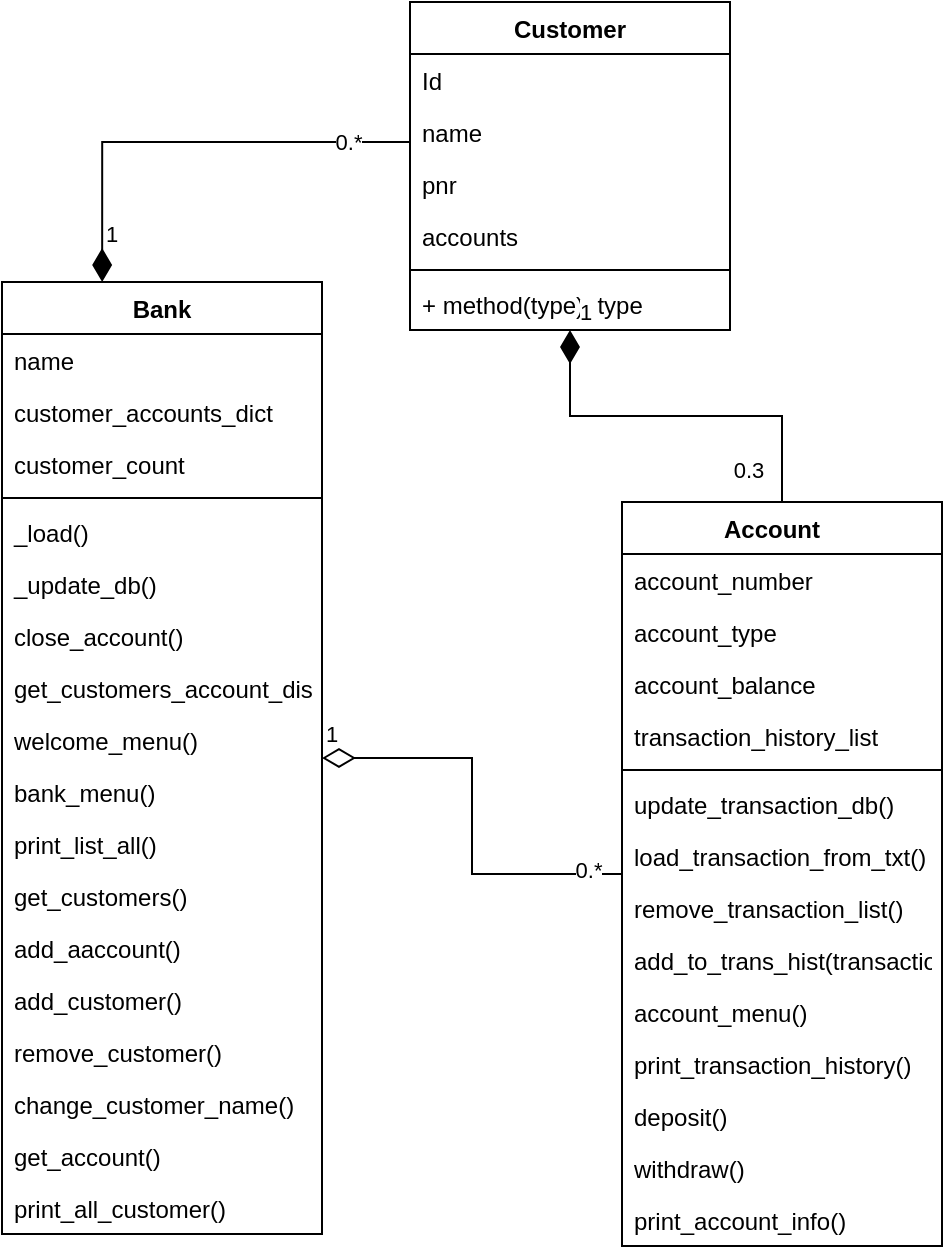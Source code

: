 <mxfile version="16.4.11" type="device"><diagram id="T-50JSxjrTAQPMofX13j" name="Page-1"><mxGraphModel dx="1357" dy="1129" grid="1" gridSize="10" guides="1" tooltips="1" connect="1" arrows="1" fold="1" page="1" pageScale="1" pageWidth="827" pageHeight="1169" math="0" shadow="0"><root><mxCell id="0"/><mxCell id="1" parent="0"/><mxCell id="UWUIbHfetHbXAzRNDMu5-1" value="Account   " style="swimlane;fontStyle=1;align=center;verticalAlign=top;childLayout=stackLayout;horizontal=1;startSize=26;horizontalStack=0;resizeParent=1;resizeParentMax=0;resizeLast=0;collapsible=1;marginBottom=0;" parent="1" vertex="1"><mxGeometry x="360" y="430" width="160" height="372" as="geometry"/></mxCell><mxCell id="UWUIbHfetHbXAzRNDMu5-2" value="account_number" style="text;strokeColor=none;fillColor=none;align=left;verticalAlign=top;spacingLeft=4;spacingRight=4;overflow=hidden;rotatable=0;points=[[0,0.5],[1,0.5]];portConstraint=eastwest;" parent="UWUIbHfetHbXAzRNDMu5-1" vertex="1"><mxGeometry y="26" width="160" height="26" as="geometry"/></mxCell><mxCell id="UWUIbHfetHbXAzRNDMu5-3" value="account_type" style="text;strokeColor=none;fillColor=none;align=left;verticalAlign=top;spacingLeft=4;spacingRight=4;overflow=hidden;rotatable=0;points=[[0,0.5],[1,0.5]];portConstraint=eastwest;" parent="UWUIbHfetHbXAzRNDMu5-1" vertex="1"><mxGeometry y="52" width="160" height="26" as="geometry"/></mxCell><mxCell id="UWUIbHfetHbXAzRNDMu5-4" value="account_balance" style="text;strokeColor=none;fillColor=none;align=left;verticalAlign=top;spacingLeft=4;spacingRight=4;overflow=hidden;rotatable=0;points=[[0,0.5],[1,0.5]];portConstraint=eastwest;" parent="UWUIbHfetHbXAzRNDMu5-1" vertex="1"><mxGeometry y="78" width="160" height="26" as="geometry"/></mxCell><mxCell id="UWUIbHfetHbXAzRNDMu5-5" value="transaction_history_list" style="text;strokeColor=none;fillColor=none;align=left;verticalAlign=top;spacingLeft=4;spacingRight=4;overflow=hidden;rotatable=0;points=[[0,0.5],[1,0.5]];portConstraint=eastwest;" parent="UWUIbHfetHbXAzRNDMu5-1" vertex="1"><mxGeometry y="104" width="160" height="26" as="geometry"/></mxCell><mxCell id="UWUIbHfetHbXAzRNDMu5-6" value="" style="line;strokeWidth=1;fillColor=none;align=left;verticalAlign=middle;spacingTop=-1;spacingLeft=3;spacingRight=3;rotatable=0;labelPosition=right;points=[];portConstraint=eastwest;" parent="UWUIbHfetHbXAzRNDMu5-1" vertex="1"><mxGeometry y="130" width="160" height="8" as="geometry"/></mxCell><mxCell id="UWUIbHfetHbXAzRNDMu5-7" value="update_transaction_db()" style="text;strokeColor=none;fillColor=none;align=left;verticalAlign=top;spacingLeft=4;spacingRight=4;overflow=hidden;rotatable=0;points=[[0,0.5],[1,0.5]];portConstraint=eastwest;" parent="UWUIbHfetHbXAzRNDMu5-1" vertex="1"><mxGeometry y="138" width="160" height="26" as="geometry"/></mxCell><mxCell id="UWUIbHfetHbXAzRNDMu5-8" value="load_transaction_from_txt()" style="text;strokeColor=none;fillColor=none;align=left;verticalAlign=top;spacingLeft=4;spacingRight=4;overflow=hidden;rotatable=0;points=[[0,0.5],[1,0.5]];portConstraint=eastwest;" parent="UWUIbHfetHbXAzRNDMu5-1" vertex="1"><mxGeometry y="164" width="160" height="26" as="geometry"/></mxCell><mxCell id="UWUIbHfetHbXAzRNDMu5-9" value="remove_transaction_list()" style="text;strokeColor=none;fillColor=none;align=left;verticalAlign=top;spacingLeft=4;spacingRight=4;overflow=hidden;rotatable=0;points=[[0,0.5],[1,0.5]];portConstraint=eastwest;" parent="UWUIbHfetHbXAzRNDMu5-1" vertex="1"><mxGeometry y="190" width="160" height="26" as="geometry"/></mxCell><mxCell id="UWUIbHfetHbXAzRNDMu5-10" value="add_to_trans_hist(transaction)" style="text;strokeColor=none;fillColor=none;align=left;verticalAlign=top;spacingLeft=4;spacingRight=4;overflow=hidden;rotatable=0;points=[[0,0.5],[1,0.5]];portConstraint=eastwest;" parent="UWUIbHfetHbXAzRNDMu5-1" vertex="1"><mxGeometry y="216" width="160" height="26" as="geometry"/></mxCell><mxCell id="UWUIbHfetHbXAzRNDMu5-11" value="account_menu()" style="text;strokeColor=none;fillColor=none;align=left;verticalAlign=top;spacingLeft=4;spacingRight=4;overflow=hidden;rotatable=0;points=[[0,0.5],[1,0.5]];portConstraint=eastwest;" parent="UWUIbHfetHbXAzRNDMu5-1" vertex="1"><mxGeometry y="242" width="160" height="26" as="geometry"/></mxCell><mxCell id="UWUIbHfetHbXAzRNDMu5-12" value="print_transaction_history()" style="text;strokeColor=none;fillColor=none;align=left;verticalAlign=top;spacingLeft=4;spacingRight=4;overflow=hidden;rotatable=0;points=[[0,0.5],[1,0.5]];portConstraint=eastwest;" parent="UWUIbHfetHbXAzRNDMu5-1" vertex="1"><mxGeometry y="268" width="160" height="26" as="geometry"/></mxCell><mxCell id="UWUIbHfetHbXAzRNDMu5-13" value="deposit()" style="text;strokeColor=none;fillColor=none;align=left;verticalAlign=top;spacingLeft=4;spacingRight=4;overflow=hidden;rotatable=0;points=[[0,0.5],[1,0.5]];portConstraint=eastwest;" parent="UWUIbHfetHbXAzRNDMu5-1" vertex="1"><mxGeometry y="294" width="160" height="26" as="geometry"/></mxCell><mxCell id="UWUIbHfetHbXAzRNDMu5-14" value="withdraw()" style="text;strokeColor=none;fillColor=none;align=left;verticalAlign=top;spacingLeft=4;spacingRight=4;overflow=hidden;rotatable=0;points=[[0,0.5],[1,0.5]];portConstraint=eastwest;" parent="UWUIbHfetHbXAzRNDMu5-1" vertex="1"><mxGeometry y="320" width="160" height="26" as="geometry"/></mxCell><mxCell id="UWUIbHfetHbXAzRNDMu5-15" value="print_account_info()" style="text;strokeColor=none;fillColor=none;align=left;verticalAlign=top;spacingLeft=4;spacingRight=4;overflow=hidden;rotatable=0;points=[[0,0.5],[1,0.5]];portConstraint=eastwest;" parent="UWUIbHfetHbXAzRNDMu5-1" vertex="1"><mxGeometry y="346" width="160" height="26" as="geometry"/></mxCell><mxCell id="UWUIbHfetHbXAzRNDMu5-16" value="Bank" style="swimlane;fontStyle=1;align=center;verticalAlign=top;childLayout=stackLayout;horizontal=1;startSize=26;horizontalStack=0;resizeParent=1;resizeParentMax=0;resizeLast=0;collapsible=1;marginBottom=0;" parent="1" vertex="1"><mxGeometry x="50" y="320" width="160" height="476" as="geometry"/></mxCell><mxCell id="UWUIbHfetHbXAzRNDMu5-17" value="name" style="text;strokeColor=none;fillColor=none;align=left;verticalAlign=top;spacingLeft=4;spacingRight=4;overflow=hidden;rotatable=0;points=[[0,0.5],[1,0.5]];portConstraint=eastwest;" parent="UWUIbHfetHbXAzRNDMu5-16" vertex="1"><mxGeometry y="26" width="160" height="26" as="geometry"/></mxCell><mxCell id="UWUIbHfetHbXAzRNDMu5-18" value="customer_accounts_dict" style="text;strokeColor=none;fillColor=none;align=left;verticalAlign=top;spacingLeft=4;spacingRight=4;overflow=hidden;rotatable=0;points=[[0,0.5],[1,0.5]];portConstraint=eastwest;" parent="UWUIbHfetHbXAzRNDMu5-16" vertex="1"><mxGeometry y="52" width="160" height="26" as="geometry"/></mxCell><mxCell id="UWUIbHfetHbXAzRNDMu5-19" value="customer_count" style="text;strokeColor=none;fillColor=none;align=left;verticalAlign=top;spacingLeft=4;spacingRight=4;overflow=hidden;rotatable=0;points=[[0,0.5],[1,0.5]];portConstraint=eastwest;" parent="UWUIbHfetHbXAzRNDMu5-16" vertex="1"><mxGeometry y="78" width="160" height="26" as="geometry"/></mxCell><mxCell id="UWUIbHfetHbXAzRNDMu5-20" value="" style="line;strokeWidth=1;fillColor=none;align=left;verticalAlign=middle;spacingTop=-1;spacingLeft=3;spacingRight=3;rotatable=0;labelPosition=right;points=[];portConstraint=eastwest;" parent="UWUIbHfetHbXAzRNDMu5-16" vertex="1"><mxGeometry y="104" width="160" height="8" as="geometry"/></mxCell><mxCell id="UWUIbHfetHbXAzRNDMu5-21" value="_load()" style="text;strokeColor=none;fillColor=none;align=left;verticalAlign=top;spacingLeft=4;spacingRight=4;overflow=hidden;rotatable=0;points=[[0,0.5],[1,0.5]];portConstraint=eastwest;" parent="UWUIbHfetHbXAzRNDMu5-16" vertex="1"><mxGeometry y="112" width="160" height="26" as="geometry"/></mxCell><mxCell id="UWUIbHfetHbXAzRNDMu5-22" value="_update_db()" style="text;strokeColor=none;fillColor=none;align=left;verticalAlign=top;spacingLeft=4;spacingRight=4;overflow=hidden;rotatable=0;points=[[0,0.5],[1,0.5]];portConstraint=eastwest;" parent="UWUIbHfetHbXAzRNDMu5-16" vertex="1"><mxGeometry y="138" width="160" height="26" as="geometry"/></mxCell><mxCell id="UWUIbHfetHbXAzRNDMu5-23" value="close_account()&#10;" style="text;strokeColor=none;fillColor=none;align=left;verticalAlign=top;spacingLeft=4;spacingRight=4;overflow=hidden;rotatable=0;points=[[0,0.5],[1,0.5]];portConstraint=eastwest;" parent="UWUIbHfetHbXAzRNDMu5-16" vertex="1"><mxGeometry y="164" width="160" height="26" as="geometry"/></mxCell><mxCell id="UWUIbHfetHbXAzRNDMu5-24" value="get_customers_account_disct()" style="text;strokeColor=none;fillColor=none;align=left;verticalAlign=top;spacingLeft=4;spacingRight=4;overflow=hidden;rotatable=0;points=[[0,0.5],[1,0.5]];portConstraint=eastwest;" parent="UWUIbHfetHbXAzRNDMu5-16" vertex="1"><mxGeometry y="190" width="160" height="26" as="geometry"/></mxCell><mxCell id="UWUIbHfetHbXAzRNDMu5-25" value="welcome_menu()" style="text;strokeColor=none;fillColor=none;align=left;verticalAlign=top;spacingLeft=4;spacingRight=4;overflow=hidden;rotatable=0;points=[[0,0.5],[1,0.5]];portConstraint=eastwest;" parent="UWUIbHfetHbXAzRNDMu5-16" vertex="1"><mxGeometry y="216" width="160" height="26" as="geometry"/></mxCell><mxCell id="UWUIbHfetHbXAzRNDMu5-26" value="bank_menu()" style="text;strokeColor=none;fillColor=none;align=left;verticalAlign=top;spacingLeft=4;spacingRight=4;overflow=hidden;rotatable=0;points=[[0,0.5],[1,0.5]];portConstraint=eastwest;" parent="UWUIbHfetHbXAzRNDMu5-16" vertex="1"><mxGeometry y="242" width="160" height="26" as="geometry"/></mxCell><mxCell id="UWUIbHfetHbXAzRNDMu5-27" value="print_list_all()" style="text;strokeColor=none;fillColor=none;align=left;verticalAlign=top;spacingLeft=4;spacingRight=4;overflow=hidden;rotatable=0;points=[[0,0.5],[1,0.5]];portConstraint=eastwest;" parent="UWUIbHfetHbXAzRNDMu5-16" vertex="1"><mxGeometry y="268" width="160" height="26" as="geometry"/></mxCell><mxCell id="UWUIbHfetHbXAzRNDMu5-28" value="get_customers()" style="text;strokeColor=none;fillColor=none;align=left;verticalAlign=top;spacingLeft=4;spacingRight=4;overflow=hidden;rotatable=0;points=[[0,0.5],[1,0.5]];portConstraint=eastwest;" parent="UWUIbHfetHbXAzRNDMu5-16" vertex="1"><mxGeometry y="294" width="160" height="26" as="geometry"/></mxCell><mxCell id="UWUIbHfetHbXAzRNDMu5-29" value="add_aaccount()" style="text;strokeColor=none;fillColor=none;align=left;verticalAlign=top;spacingLeft=4;spacingRight=4;overflow=hidden;rotatable=0;points=[[0,0.5],[1,0.5]];portConstraint=eastwest;" parent="UWUIbHfetHbXAzRNDMu5-16" vertex="1"><mxGeometry y="320" width="160" height="26" as="geometry"/></mxCell><mxCell id="UWUIbHfetHbXAzRNDMu5-30" value="add_customer()" style="text;strokeColor=none;fillColor=none;align=left;verticalAlign=top;spacingLeft=4;spacingRight=4;overflow=hidden;rotatable=0;points=[[0,0.5],[1,0.5]];portConstraint=eastwest;" parent="UWUIbHfetHbXAzRNDMu5-16" vertex="1"><mxGeometry y="346" width="160" height="26" as="geometry"/></mxCell><mxCell id="UWUIbHfetHbXAzRNDMu5-31" value="remove_customer()" style="text;strokeColor=none;fillColor=none;align=left;verticalAlign=top;spacingLeft=4;spacingRight=4;overflow=hidden;rotatable=0;points=[[0,0.5],[1,0.5]];portConstraint=eastwest;" parent="UWUIbHfetHbXAzRNDMu5-16" vertex="1"><mxGeometry y="372" width="160" height="26" as="geometry"/></mxCell><mxCell id="UWUIbHfetHbXAzRNDMu5-32" value="change_customer_name()&#10;&#10;" style="text;strokeColor=none;fillColor=none;align=left;verticalAlign=top;spacingLeft=4;spacingRight=4;overflow=hidden;rotatable=0;points=[[0,0.5],[1,0.5]];portConstraint=eastwest;" parent="UWUIbHfetHbXAzRNDMu5-16" vertex="1"><mxGeometry y="398" width="160" height="26" as="geometry"/></mxCell><mxCell id="UWUIbHfetHbXAzRNDMu5-33" value="get_account()" style="text;strokeColor=none;fillColor=none;align=left;verticalAlign=top;spacingLeft=4;spacingRight=4;overflow=hidden;rotatable=0;points=[[0,0.5],[1,0.5]];portConstraint=eastwest;" parent="UWUIbHfetHbXAzRNDMu5-16" vertex="1"><mxGeometry y="424" width="160" height="26" as="geometry"/></mxCell><mxCell id="UWUIbHfetHbXAzRNDMu5-34" value="print_all_customer()" style="text;strokeColor=none;fillColor=none;align=left;verticalAlign=top;spacingLeft=4;spacingRight=4;overflow=hidden;rotatable=0;points=[[0,0.5],[1,0.5]];portConstraint=eastwest;" parent="UWUIbHfetHbXAzRNDMu5-16" vertex="1"><mxGeometry y="450" width="160" height="26" as="geometry"/></mxCell><mxCell id="UWUIbHfetHbXAzRNDMu5-35" value="Customer" style="swimlane;fontStyle=1;align=center;verticalAlign=top;childLayout=stackLayout;horizontal=1;startSize=26;horizontalStack=0;resizeParent=1;resizeParentMax=0;resizeLast=0;collapsible=1;marginBottom=0;" parent="1" vertex="1"><mxGeometry x="254" y="180" width="160" height="164" as="geometry"/></mxCell><mxCell id="UWUIbHfetHbXAzRNDMu5-36" value="Id" style="text;strokeColor=none;fillColor=none;align=left;verticalAlign=top;spacingLeft=4;spacingRight=4;overflow=hidden;rotatable=0;points=[[0,0.5],[1,0.5]];portConstraint=eastwest;" parent="UWUIbHfetHbXAzRNDMu5-35" vertex="1"><mxGeometry y="26" width="160" height="26" as="geometry"/></mxCell><mxCell id="UWUIbHfetHbXAzRNDMu5-37" value="name" style="text;strokeColor=none;fillColor=none;align=left;verticalAlign=top;spacingLeft=4;spacingRight=4;overflow=hidden;rotatable=0;points=[[0,0.5],[1,0.5]];portConstraint=eastwest;" parent="UWUIbHfetHbXAzRNDMu5-35" vertex="1"><mxGeometry y="52" width="160" height="26" as="geometry"/></mxCell><mxCell id="UWUIbHfetHbXAzRNDMu5-38" value="pnr" style="text;strokeColor=none;fillColor=none;align=left;verticalAlign=top;spacingLeft=4;spacingRight=4;overflow=hidden;rotatable=0;points=[[0,0.5],[1,0.5]];portConstraint=eastwest;" parent="UWUIbHfetHbXAzRNDMu5-35" vertex="1"><mxGeometry y="78" width="160" height="26" as="geometry"/></mxCell><mxCell id="UWUIbHfetHbXAzRNDMu5-39" value="accounts" style="text;strokeColor=none;fillColor=none;align=left;verticalAlign=top;spacingLeft=4;spacingRight=4;overflow=hidden;rotatable=0;points=[[0,0.5],[1,0.5]];portConstraint=eastwest;" parent="UWUIbHfetHbXAzRNDMu5-35" vertex="1"><mxGeometry y="104" width="160" height="26" as="geometry"/></mxCell><mxCell id="UWUIbHfetHbXAzRNDMu5-40" value="" style="line;strokeWidth=1;fillColor=none;align=left;verticalAlign=middle;spacingTop=-1;spacingLeft=3;spacingRight=3;rotatable=0;labelPosition=right;points=[];portConstraint=eastwest;" parent="UWUIbHfetHbXAzRNDMu5-35" vertex="1"><mxGeometry y="130" width="160" height="8" as="geometry"/></mxCell><mxCell id="UWUIbHfetHbXAzRNDMu5-41" value="+ method(type): type" style="text;strokeColor=none;fillColor=none;align=left;verticalAlign=top;spacingLeft=4;spacingRight=4;overflow=hidden;rotatable=0;points=[[0,0.5],[1,0.5]];portConstraint=eastwest;" parent="UWUIbHfetHbXAzRNDMu5-35" vertex="1"><mxGeometry y="138" width="160" height="26" as="geometry"/></mxCell><mxCell id="UWUIbHfetHbXAzRNDMu5-42" value="1" style="endArrow=none;html=1;endSize=12;startArrow=diamondThin;startSize=14;startFill=1;edgeStyle=orthogonalEdgeStyle;align=left;verticalAlign=bottom;rounded=0;endFill=0;" parent="1" source="UWUIbHfetHbXAzRNDMu5-35" target="UWUIbHfetHbXAzRNDMu5-1" edge="1"><mxGeometry x="-1" y="3" relative="1" as="geometry"><mxPoint x="540" y="320" as="sourcePoint"/><mxPoint x="700" y="320" as="targetPoint"/></mxGeometry></mxCell><mxCell id="UWUIbHfetHbXAzRNDMu5-46" value="0.3" style="edgeLabel;html=1;align=center;verticalAlign=middle;resizable=0;points=[];" parent="UWUIbHfetHbXAzRNDMu5-42" vertex="1" connectable="0"><mxGeometry x="0.833" relative="1" as="geometry"><mxPoint x="-17" as="offset"/></mxGeometry></mxCell><mxCell id="UWUIbHfetHbXAzRNDMu5-43" value="1" style="endArrow=none;html=1;endSize=12;startArrow=diamondThin;startSize=14;startFill=1;edgeStyle=orthogonalEdgeStyle;align=left;verticalAlign=bottom;rounded=0;exitX=0.313;exitY=0;exitDx=0;exitDy=0;exitPerimeter=0;endFill=0;" parent="1" source="UWUIbHfetHbXAzRNDMu5-16" target="UWUIbHfetHbXAzRNDMu5-35" edge="1"><mxGeometry x="-0.865" relative="1" as="geometry"><mxPoint x="140" y="420" as="sourcePoint"/><mxPoint x="300" y="420" as="targetPoint"/><Array as="points"><mxPoint x="100" y="250"/><mxPoint x="320" y="250"/></Array><mxPoint as="offset"/></mxGeometry></mxCell><mxCell id="UWUIbHfetHbXAzRNDMu5-45" value="0.*" style="edgeLabel;html=1;align=center;verticalAlign=middle;resizable=0;points=[];" parent="UWUIbHfetHbXAzRNDMu5-43" vertex="1" connectable="0"><mxGeometry x="0.863" relative="1" as="geometry"><mxPoint x="-16" as="offset"/></mxGeometry></mxCell><mxCell id="UWUIbHfetHbXAzRNDMu5-48" value="1" style="endArrow=none;html=1;endSize=12;startArrow=diamondThin;startSize=14;startFill=0;edgeStyle=orthogonalEdgeStyle;align=left;verticalAlign=bottom;rounded=0;endFill=0;" parent="1" source="UWUIbHfetHbXAzRNDMu5-16" target="UWUIbHfetHbXAzRNDMu5-1" edge="1"><mxGeometry x="-1" y="3" relative="1" as="geometry"><mxPoint x="330" y="490" as="sourcePoint"/><mxPoint x="490" y="490" as="targetPoint"/></mxGeometry></mxCell><mxCell id="UWUIbHfetHbXAzRNDMu5-49" value="0.*" style="edgeLabel;html=1;align=center;verticalAlign=middle;resizable=0;points=[];" parent="UWUIbHfetHbXAzRNDMu5-48" vertex="1" connectable="0"><mxGeometry x="0.837" y="2" relative="1" as="geometry"><mxPoint as="offset"/></mxGeometry></mxCell></root></mxGraphModel></diagram></mxfile>